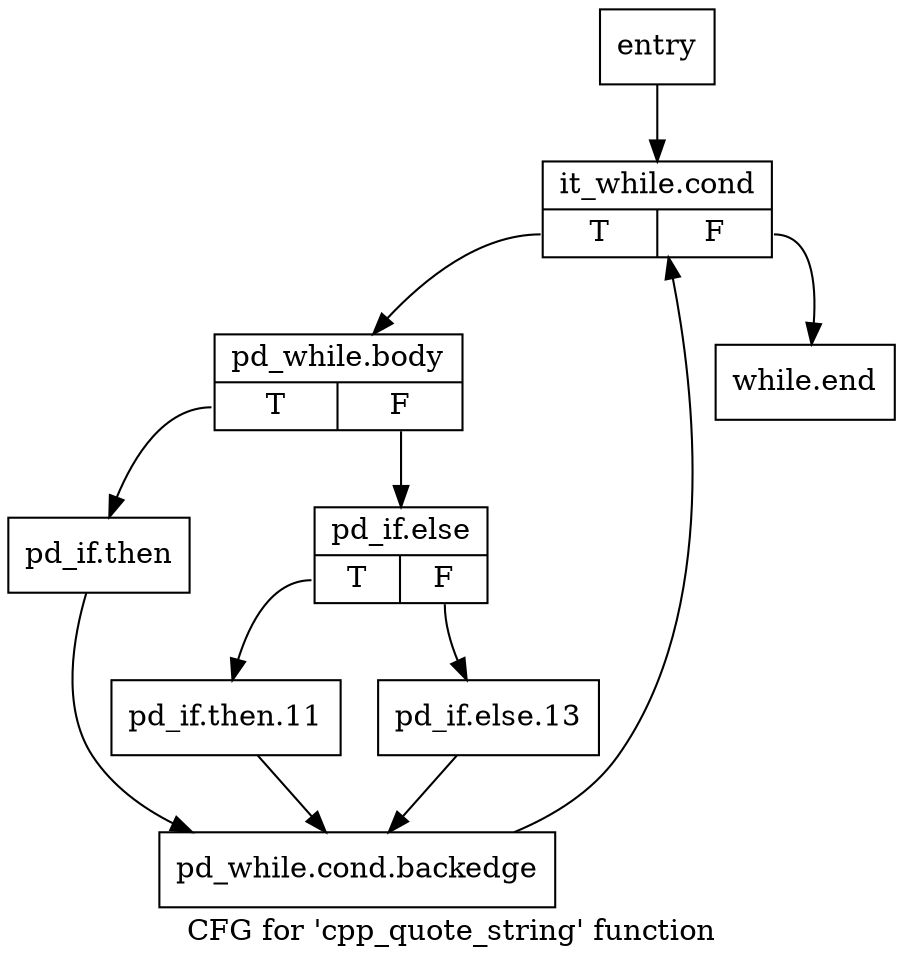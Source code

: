 digraph "CFG for 'cpp_quote_string' function" {
	label="CFG for 'cpp_quote_string' function";

	Node0x2aa4bc0 [shape=record,label="{entry}"];
	Node0x2aa4bc0 -> Node0x2aa4c10;
	Node0x2aa4c10 [shape=record,label="{it_while.cond|{<s0>T|<s1>F}}"];
	Node0x2aa4c10:s0 -> Node0x2aa4c60;
	Node0x2aa4c10:s1 -> Node0x2aa4e40;
	Node0x2aa4c60 [shape=record,label="{pd_while.body|{<s0>T|<s1>F}}"];
	Node0x2aa4c60:s0 -> Node0x2aa4cb0;
	Node0x2aa4c60:s1 -> Node0x2aa4d00;
	Node0x2aa4cb0 [shape=record,label="{pd_if.then}"];
	Node0x2aa4cb0 -> Node0x2aa4da0;
	Node0x2aa4d00 [shape=record,label="{pd_if.else|{<s0>T|<s1>F}}"];
	Node0x2aa4d00:s0 -> Node0x2aa4d50;
	Node0x2aa4d00:s1 -> Node0x2aa4df0;
	Node0x2aa4d50 [shape=record,label="{pd_if.then.11}"];
	Node0x2aa4d50 -> Node0x2aa4da0;
	Node0x2aa4da0 [shape=record,label="{pd_while.cond.backedge}"];
	Node0x2aa4da0 -> Node0x2aa4c10;
	Node0x2aa4df0 [shape=record,label="{pd_if.else.13}"];
	Node0x2aa4df0 -> Node0x2aa4da0;
	Node0x2aa4e40 [shape=record,label="{while.end}"];
}
